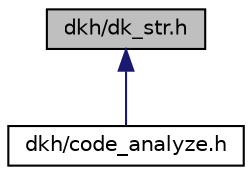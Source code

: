 digraph "dkh/dk_str.h"
{
  edge [fontname="Helvetica",fontsize="10",labelfontname="Helvetica",labelfontsize="10"];
  node [fontname="Helvetica",fontsize="10",shape=record];
  Node1 [label="dkh/dk_str.h",height=0.2,width=0.4,color="black", fillcolor="grey75", style="filled", fontcolor="black"];
  Node1 -> Node2 [dir="back",color="midnightblue",fontsize="10",style="solid"];
  Node2 [label="dkh/code_analyze.h",height=0.2,width=0.4,color="black", fillcolor="white", style="filled",URL="$code__analyze_8h.html"];
}
